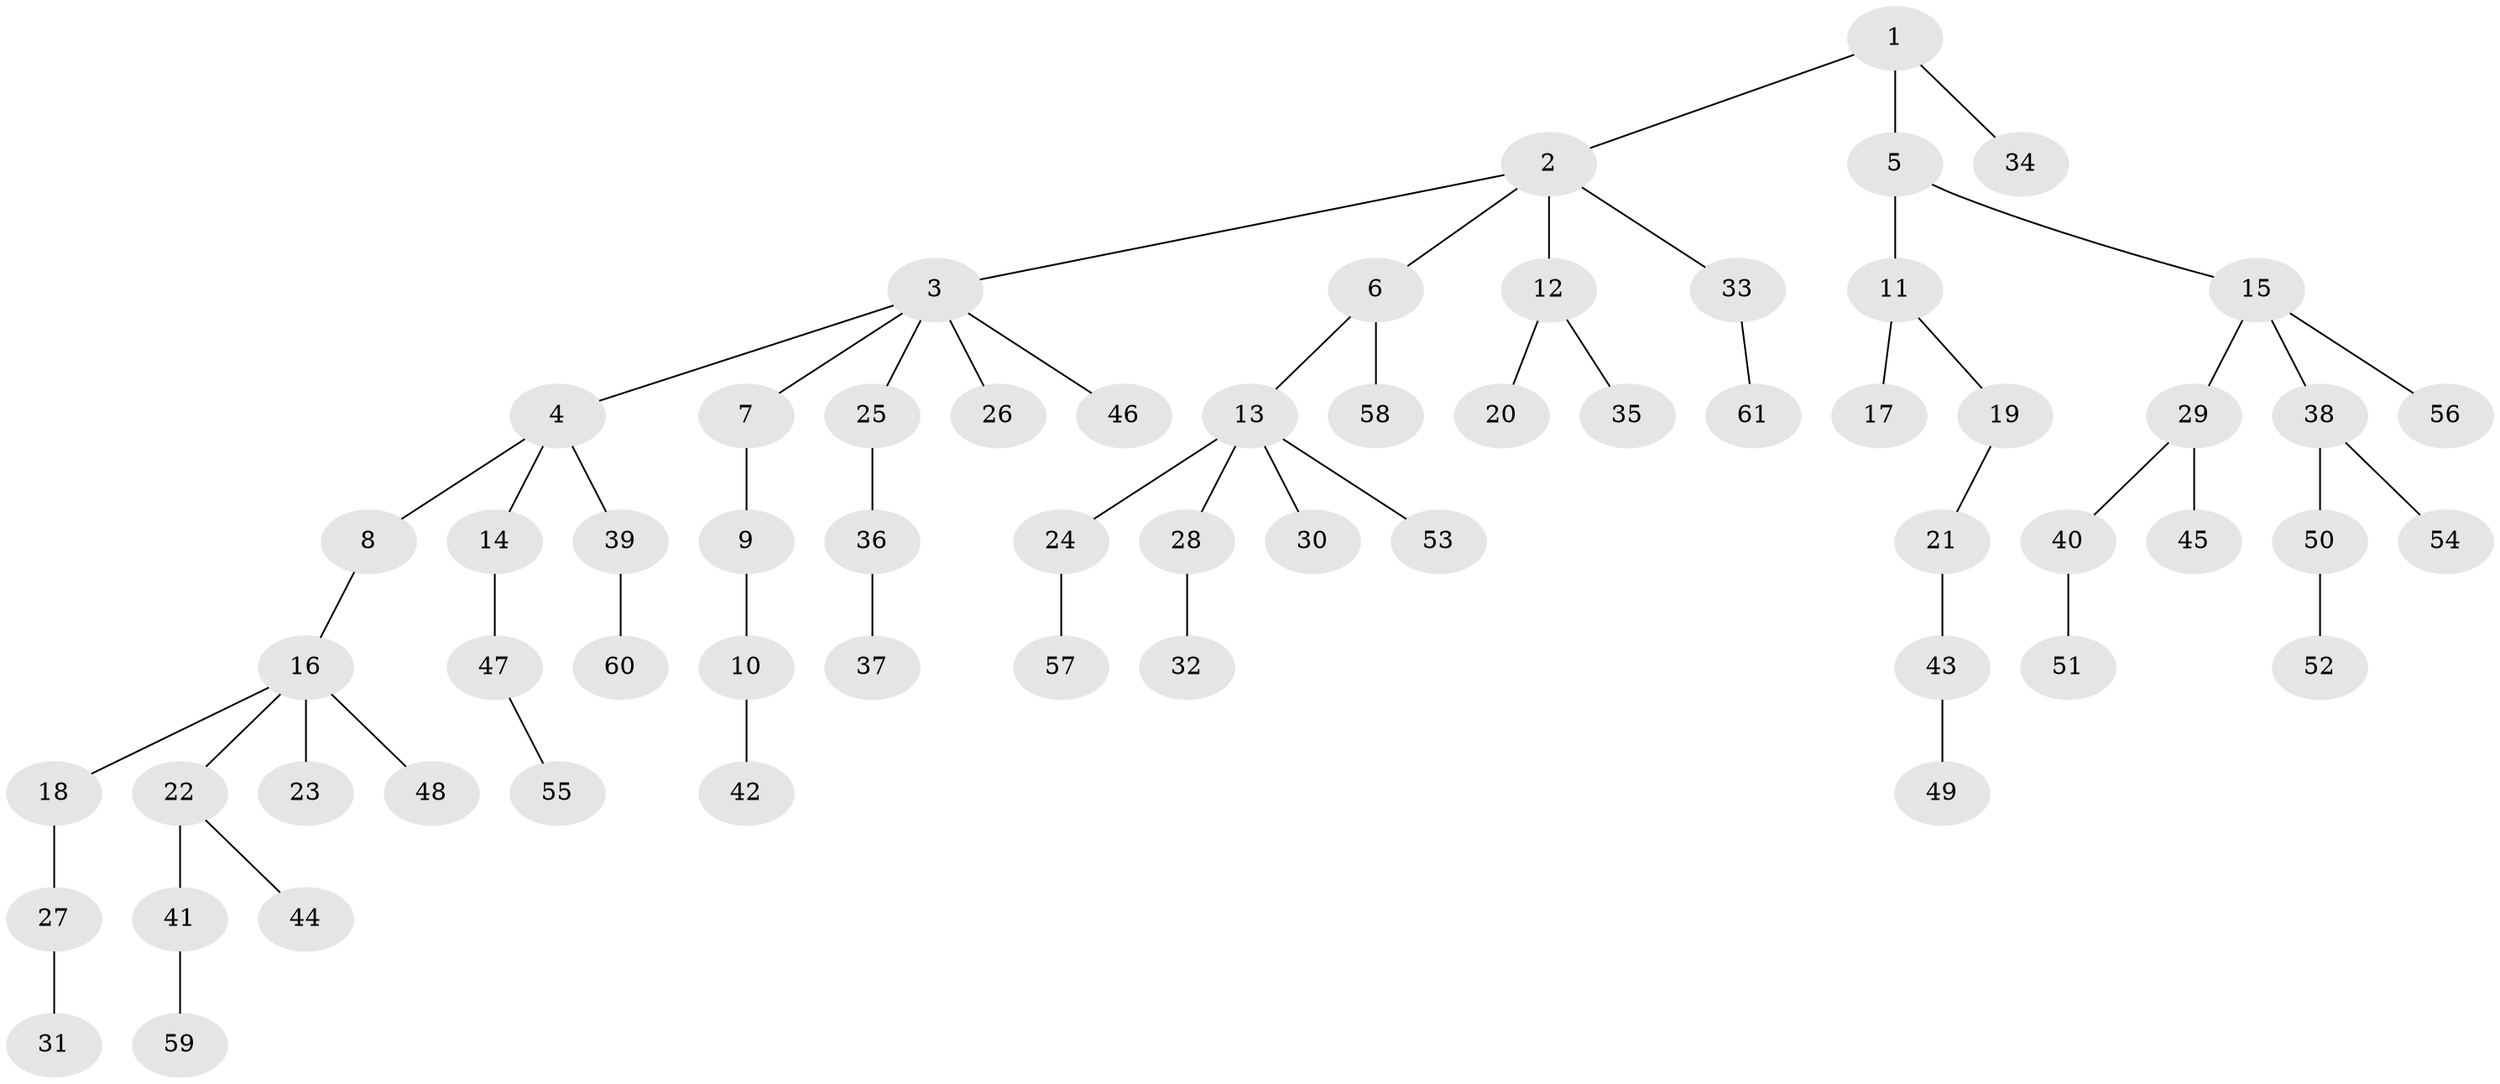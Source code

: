 // Generated by graph-tools (version 1.1) at 2025/36/03/09/25 02:36:41]
// undirected, 61 vertices, 60 edges
graph export_dot {
graph [start="1"]
  node [color=gray90,style=filled];
  1;
  2;
  3;
  4;
  5;
  6;
  7;
  8;
  9;
  10;
  11;
  12;
  13;
  14;
  15;
  16;
  17;
  18;
  19;
  20;
  21;
  22;
  23;
  24;
  25;
  26;
  27;
  28;
  29;
  30;
  31;
  32;
  33;
  34;
  35;
  36;
  37;
  38;
  39;
  40;
  41;
  42;
  43;
  44;
  45;
  46;
  47;
  48;
  49;
  50;
  51;
  52;
  53;
  54;
  55;
  56;
  57;
  58;
  59;
  60;
  61;
  1 -- 2;
  1 -- 5;
  1 -- 34;
  2 -- 3;
  2 -- 6;
  2 -- 12;
  2 -- 33;
  3 -- 4;
  3 -- 7;
  3 -- 25;
  3 -- 26;
  3 -- 46;
  4 -- 8;
  4 -- 14;
  4 -- 39;
  5 -- 11;
  5 -- 15;
  6 -- 13;
  6 -- 58;
  7 -- 9;
  8 -- 16;
  9 -- 10;
  10 -- 42;
  11 -- 17;
  11 -- 19;
  12 -- 20;
  12 -- 35;
  13 -- 24;
  13 -- 28;
  13 -- 30;
  13 -- 53;
  14 -- 47;
  15 -- 29;
  15 -- 38;
  15 -- 56;
  16 -- 18;
  16 -- 22;
  16 -- 23;
  16 -- 48;
  18 -- 27;
  19 -- 21;
  21 -- 43;
  22 -- 41;
  22 -- 44;
  24 -- 57;
  25 -- 36;
  27 -- 31;
  28 -- 32;
  29 -- 40;
  29 -- 45;
  33 -- 61;
  36 -- 37;
  38 -- 50;
  38 -- 54;
  39 -- 60;
  40 -- 51;
  41 -- 59;
  43 -- 49;
  47 -- 55;
  50 -- 52;
}
